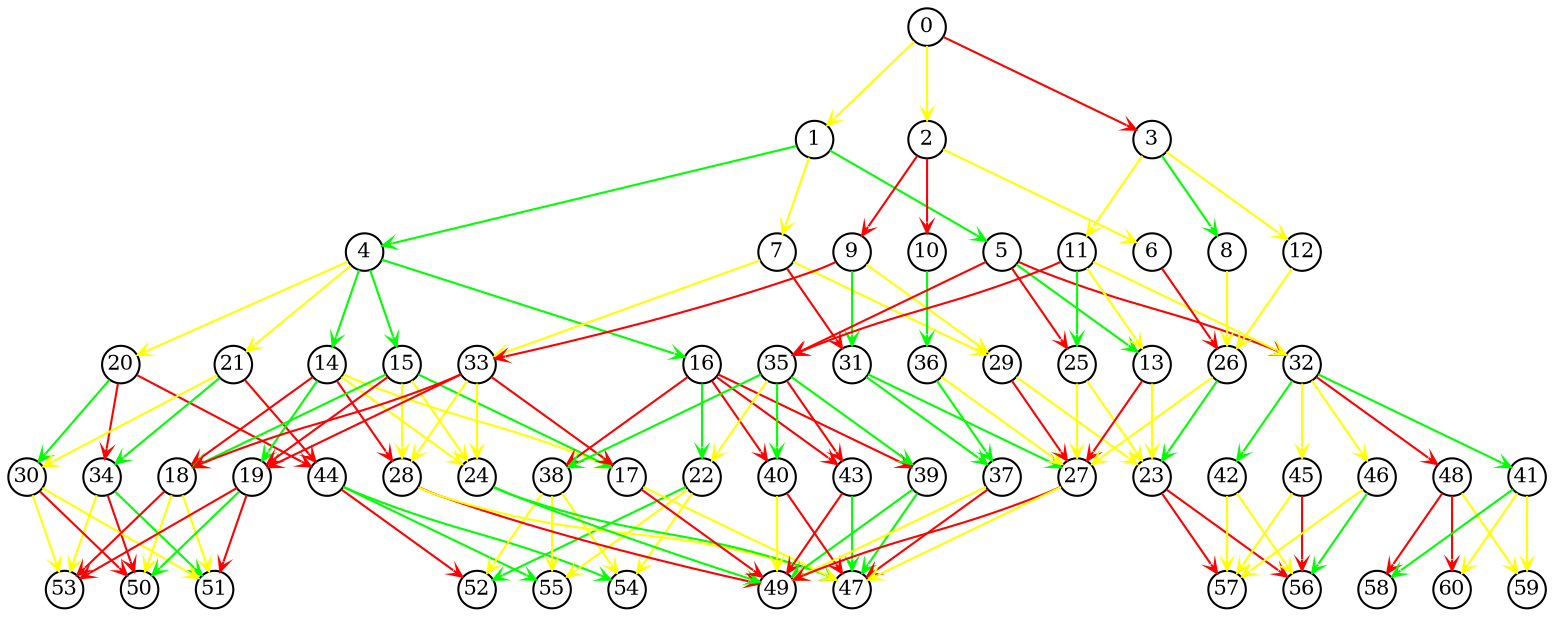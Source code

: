 digraph G {
   node [shape=circle,width=.25,height=.25,fixedsize=true,fontsize=10];
   edge [arrowhead="vee",arrowsize=.5];
   s0 [label="0"];
   s1 [label="1"];
   s2 [label="2"];
   s3 [label="3"];
   s4 [label="4"];
   s5 [label="7"];
   s6 [label="9"];
   s7 [label="10"];
   s8 [label="5"];
   s9 [label="11"];
   s10 [label="6"];
   s11 [label="8"];
   s12 [label="12"];
   s13 [label="20"];
   s14 [label="21"];
   s15 [label="14"];
   s16 [label="15"];
   s17 [label="33"];
   s18 [label="16"];
   s19 [label="35"];
   s20 [label="31"];
   s21 [label="36"];
   s22 [label="29"];
   s23 [label="25"];
   s24 [label="13"];
   s25 [label="26"];
   s26 [label="32"];
   s27 [label="34"];
   s28 [label="30"];
   s29 [label="18"];
   s30 [label="19"];
   s31 [label="44"];
   s32 [label="22"];
   s33 [label="38"];
   s34 [label="28"];
   s35 [label="24"];
   s36 [label="17"];
   s37 [label="43"];
   s38 [label="39"];
   s39 [label="40"];
   s40 [label="37"];
   s41 [label="27"];
   s42 [label="48"];
   s43 [label="41"];
   s44 [label="23"];
   s45 [label="45"];
   s46 [label="46"];
   s47 [label="42"];
   s48 [label="50"];
   s49 [label="51"];
   s50 [label="53"];
   s51 [label="54"];
   s52 [label="52"];
   s53 [label="55"];
   s54 [label="49"];
   s55 [label="47"];
   s56 [label="60"];
   s57 [label="59"];
   s58 [label="58"];
   s59 [label="57"];
   s60 [label="56"];
   s0 -> s1 [color="yellow"];
   s0 -> s2 [color="yellow"];
   s0 -> s3 [color="red"];
   s1 -> s4 [color="green"];
   s1 -> s5 [color="yellow"];
   s1 -> s8 [color="green"];
   s2 -> s6 [color="red"];
   s2 -> s7 [color="red"];
   s2 -> s10 [color="yellow"];
   s3 -> s9 [color="yellow"];
   s3 -> s11 [color="green"];
   s3 -> s12 [color="yellow"];
   s4 -> s13 [color="yellow"];
   s4 -> s14 [color="yellow"];
   s4 -> s15 [color="green"];
   s4 -> s16 [color="green"];
   s4 -> s18 [color="green"];
   s5 -> s17 [color="yellow"];
   s5 -> s20 [color="red"];
   s5 -> s22 [color="yellow"];
   s6 -> s17 [color="red"];
   s6 -> s20 [color="green"];
   s6 -> s22 [color="yellow"];
   s7 -> s21 [color="green"];
   s8 -> s19 [color="red"];
   s8 -> s23 [color="red"];
   s8 -> s24 [color="green"];
   s8 -> s26 [color="red"];
   s9 -> s19 [color="red"];
   s9 -> s23 [color="green"];
   s9 -> s24 [color="yellow"];
   s9 -> s26 [color="yellow"];
   s10 -> s25 [color="red"];
   s11 -> s25 [color="yellow"];
   s12 -> s25 [color="yellow"];
   s13 -> s27 [color="red"];
   s13 -> s28 [color="green"];
   s13 -> s31 [color="red"];
   s14 -> s27 [color="green"];
   s14 -> s28 [color="yellow"];
   s14 -> s31 [color="red"];
   s15 -> s29 [color="red"];
   s15 -> s30 [color="green"];
   s15 -> s34 [color="red"];
   s15 -> s35 [color="yellow"];
   s15 -> s36 [color="yellow"];
   s16 -> s29 [color="green"];
   s16 -> s30 [color="red"];
   s16 -> s34 [color="yellow"];
   s16 -> s35 [color="yellow"];
   s16 -> s36 [color="green"];
   s17 -> s29 [color="red"];
   s17 -> s30 [color="red"];
   s17 -> s34 [color="yellow"];
   s17 -> s35 [color="yellow"];
   s17 -> s36 [color="red"];
   s18 -> s32 [color="green"];
   s18 -> s33 [color="red"];
   s18 -> s37 [color="red"];
   s18 -> s38 [color="red"];
   s18 -> s39 [color="red"];
   s19 -> s32 [color="yellow"];
   s19 -> s33 [color="green"];
   s19 -> s37 [color="red"];
   s19 -> s38 [color="green"];
   s19 -> s39 [color="green"];
   s20 -> s40 [color="green"];
   s20 -> s41 [color="green"];
   s21 -> s40 [color="green"];
   s21 -> s41 [color="yellow"];
   s22 -> s41 [color="red"];
   s22 -> s44 [color="yellow"];
   s23 -> s41 [color="yellow"];
   s23 -> s44 [color="yellow"];
   s24 -> s41 [color="red"];
   s24 -> s44 [color="yellow"];
   s25 -> s41 [color="yellow"];
   s25 -> s44 [color="green"];
   s26 -> s42 [color="red"];
   s26 -> s43 [color="green"];
   s26 -> s45 [color="yellow"];
   s26 -> s46 [color="yellow"];
   s26 -> s47 [color="green"];
   s27 -> s48 [color="red"];
   s27 -> s49 [color="green"];
   s27 -> s50 [color="yellow"];
   s28 -> s48 [color="red"];
   s28 -> s49 [color="yellow"];
   s28 -> s50 [color="yellow"];
   s29 -> s48 [color="yellow"];
   s29 -> s49 [color="yellow"];
   s29 -> s50 [color="red"];
   s30 -> s48 [color="green"];
   s30 -> s49 [color="red"];
   s30 -> s50 [color="red"];
   s31 -> s51 [color="green"];
   s31 -> s52 [color="red"];
   s31 -> s53 [color="green"];
   s32 -> s51 [color="yellow"];
   s32 -> s52 [color="green"];
   s32 -> s53 [color="yellow"];
   s33 -> s51 [color="yellow"];
   s33 -> s52 [color="yellow"];
   s33 -> s53 [color="yellow"];
   s34 -> s54 [color="red"];
   s34 -> s55 [color="yellow"];
   s35 -> s54 [color="green"];
   s35 -> s55 [color="green"];
   s36 -> s54 [color="red"];
   s36 -> s55 [color="yellow"];
   s37 -> s54 [color="red"];
   s37 -> s55 [color="green"];
   s38 -> s54 [color="green"];
   s38 -> s55 [color="green"];
   s39 -> s54 [color="yellow"];
   s39 -> s55 [color="red"];
   s40 -> s54 [color="yellow"];
   s40 -> s55 [color="red"];
   s41 -> s54 [color="red"];
   s41 -> s55 [color="yellow"];
   s42 -> s56 [color="red"];
   s42 -> s57 [color="yellow"];
   s42 -> s58 [color="red"];
   s43 -> s56 [color="yellow"];
   s43 -> s57 [color="yellow"];
   s43 -> s58 [color="green"];
   s44 -> s59 [color="red"];
   s44 -> s60 [color="red"];
   s45 -> s59 [color="yellow"];
   s45 -> s60 [color="red"];
   s46 -> s59 [color="yellow"];
   s46 -> s60 [color="green"];
   s47 -> s59 [color="yellow"];
   s47 -> s60 [color="yellow"];
}

